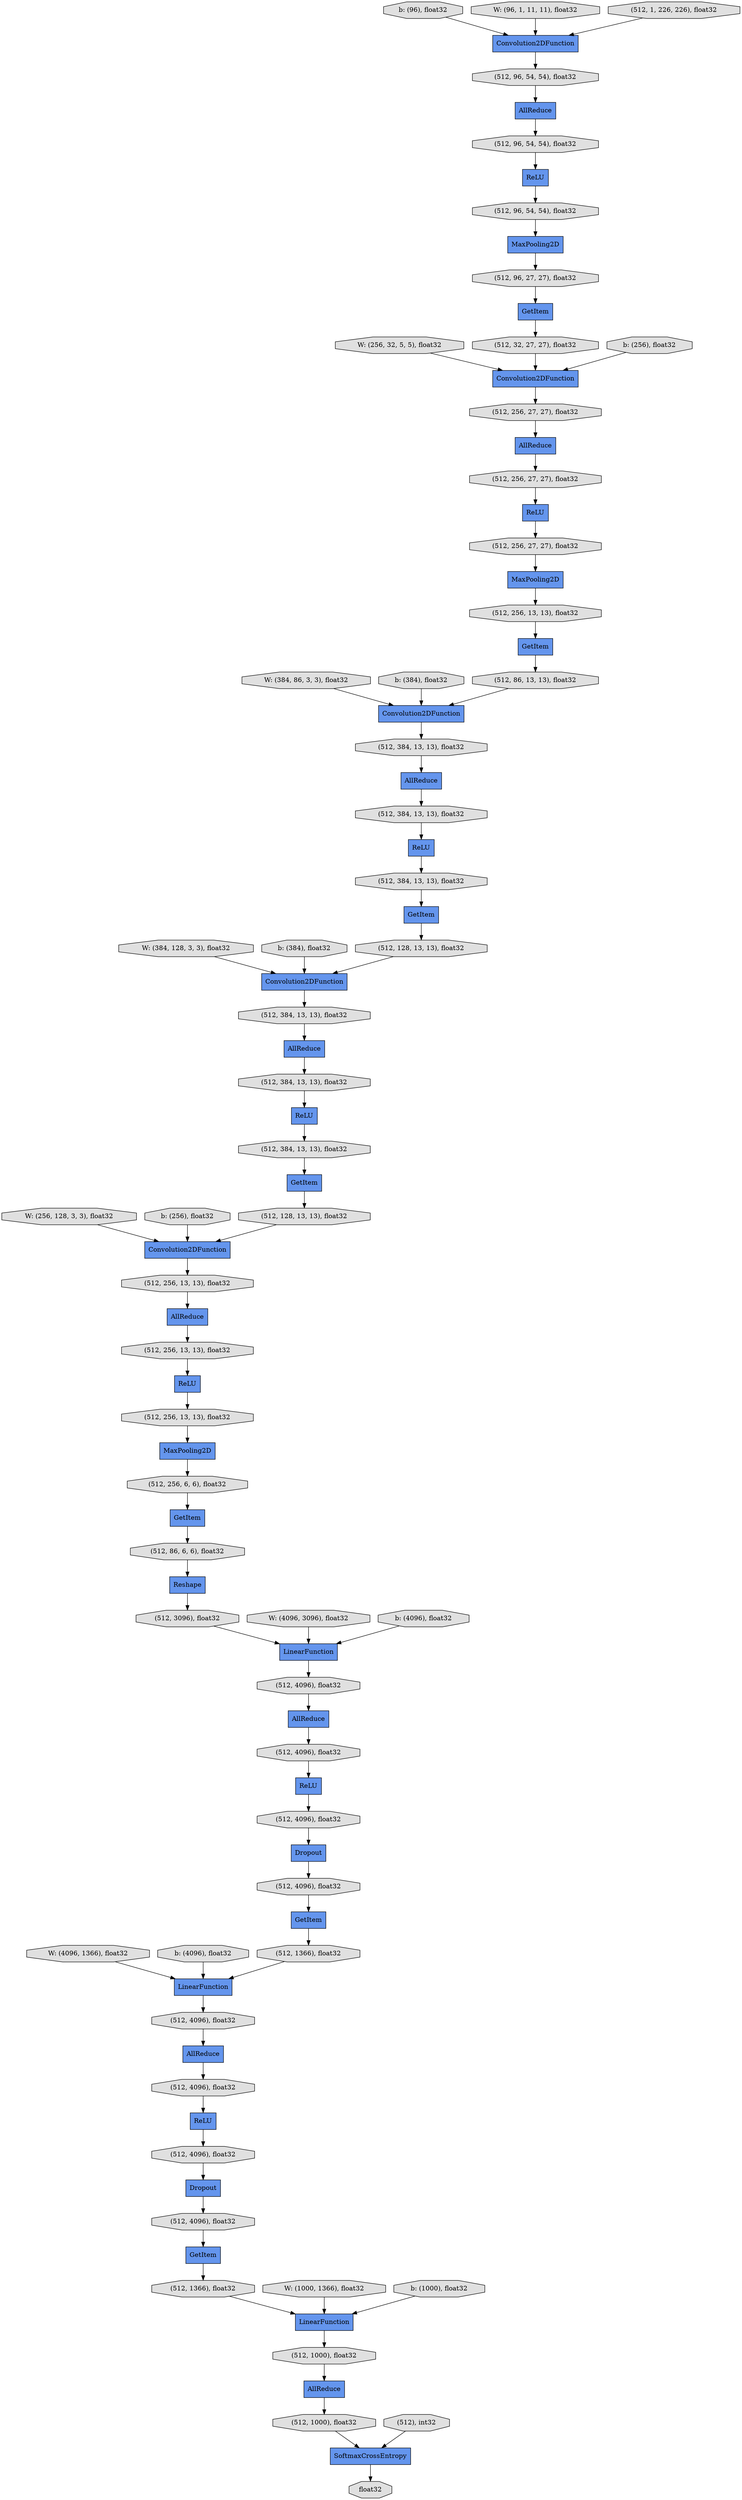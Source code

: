 digraph graphname{rankdir=TB;47071583756368 [label="W: (4096, 1366), float32",shape="octagon",fillcolor="#E0E0E0",style="filled"];47073309024400 [label="MaxPooling2D",shape="record",fillcolor="#6495ED",style="filled"];47073321836880 [label="SoftmaxCrossEntropy",shape="record",fillcolor="#6495ED",style="filled"];47071398494544 [label="b: (96), float32",shape="octagon",fillcolor="#E0E0E0",style="filled"];47071583756688 [label="b: (4096), float32",shape="octagon",fillcolor="#E0E0E0",style="filled"];47073309057552 [label="(512, 1366), float32",shape="octagon",fillcolor="#E0E0E0",style="filled"];47073321894480 [label="MaxPooling2D",shape="record",fillcolor="#6495ED",style="filled"];47073309024912 [label="(512, 256, 13, 13), float32",shape="octagon",fillcolor="#E0E0E0",style="filled"];47073322377872 [label="(512, 256, 27, 27), float32",shape="octagon",fillcolor="#E0E0E0",style="filled"];47071583757008 [label="W: (1000, 1366), float32",shape="octagon",fillcolor="#E0E0E0",style="filled"];47073321992976 [label="Convolution2DFunction",shape="record",fillcolor="#6495ED",style="filled"];47073309025168 [label="AllReduce",shape="record",fillcolor="#6495ED",style="filled"];47071583634320 [label="W: (256, 32, 5, 5), float32",shape="octagon",fillcolor="#E0E0E0",style="filled"];47073321993168 [label="(512, 256, 27, 27), float32",shape="octagon",fillcolor="#E0E0E0",style="filled"];47073321894864 [label="(512, 96, 54, 54), float32",shape="octagon",fillcolor="#E0E0E0",style="filled"];47073321993232 [label="(512, 256, 27, 27), float32",shape="octagon",fillcolor="#E0E0E0",style="filled"];47073322165264 [label="(512, 32, 27, 27), float32",shape="octagon",fillcolor="#E0E0E0",style="filled"];47071583757392 [label="b: (1000), float32",shape="octagon",fillcolor="#E0E0E0",style="filled"];47071392441424 [label="W: (96, 1, 11, 11), float32",shape="octagon",fillcolor="#E0E0E0",style="filled"];47073321895056 [label="ReLU",shape="record",fillcolor="#6495ED",style="filled"];47071612142736 [label="(512, 96, 54, 54), float32",shape="octagon",fillcolor="#E0E0E0",style="filled"];47071583634640 [label="b: (256), float32",shape="octagon",fillcolor="#E0E0E0",style="filled"];47071612142800 [label="MaxPooling2D",shape="record",fillcolor="#6495ED",style="filled"];47073309025680 [label="(512, 4096), float32",shape="octagon",fillcolor="#E0E0E0",style="filled"];47073321952656 [label="(512, 384, 13, 13), float32",shape="octagon",fillcolor="#E0E0E0",style="filled"];47073309025744 [label="ReLU",shape="record",fillcolor="#6495ED",style="filled"];47073321952720 [label="ReLU",shape="record",fillcolor="#6495ED",style="filled"];47073309025808 [label="(512, 256, 6, 6), float32",shape="octagon",fillcolor="#E0E0E0",style="filled"];47071583634960 [label="W: (384, 86, 3, 3), float32",shape="octagon",fillcolor="#E0E0E0",style="filled"];47073309058640 [label="(512), int32",shape="octagon",fillcolor="#E0E0E0",style="filled"];47073309058768 [label="LinearFunction",shape="record",fillcolor="#6495ED",style="filled"];47073309026000 [label="(512, 384, 13, 13), float32",shape="octagon",fillcolor="#E0E0E0",style="filled"];47073309058832 [label="(512, 4096), float32",shape="octagon",fillcolor="#E0E0E0",style="filled"];47073321895696 [label="AllReduce",shape="record",fillcolor="#6495ED",style="filled"];47073309026128 [label="AllReduce",shape="record",fillcolor="#6495ED",style="filled"];47071583635280 [label="b: (384), float32",shape="octagon",fillcolor="#E0E0E0",style="filled"];47073309026192 [label="(512, 4096), float32",shape="octagon",fillcolor="#E0E0E0",style="filled"];47073321953168 [label="AllReduce",shape="record",fillcolor="#6495ED",style="filled"];47073309059024 [label="(512, 1366), float32",shape="octagon",fillcolor="#E0E0E0",style="filled"];47073321814032 [label="GetItem",shape="record",fillcolor="#6495ED",style="filled"];47073321953360 [label="(512, 384, 13, 13), float32",shape="octagon",fillcolor="#E0E0E0",style="filled"];47071612143696 [label="(512, 1, 226, 226), float32",shape="octagon",fillcolor="#E0E0E0",style="filled"];47071583635600 [label="W: (384, 128, 3, 3), float32",shape="octagon",fillcolor="#E0E0E0",style="filled"];47073321896080 [label="(512, 96, 54, 54), float32",shape="octagon",fillcolor="#E0E0E0",style="filled"];47073309026512 [label="(512, 256, 13, 13), float32",shape="octagon",fillcolor="#E0E0E0",style="filled"];47073321953488 [label="Convolution2DFunction",shape="record",fillcolor="#6495ED",style="filled"];47073321896144 [label="(512, 96, 27, 27), float32",shape="octagon",fillcolor="#E0E0E0",style="filled"];47073309026704 [label="GetItem",shape="record",fillcolor="#6495ED",style="filled"];47073309026768 [label="Dropout",shape="record",fillcolor="#6495ED",style="filled"];47071583635920 [label="b: (384), float32",shape="octagon",fillcolor="#E0E0E0",style="filled"];47071612144080 [label="GetItem",shape="record",fillcolor="#6495ED",style="filled"];47073309059600 [label="float32",shape="octagon",fillcolor="#E0E0E0",style="filled"];47073309026960 [label="ReLU",shape="record",fillcolor="#6495ED",style="filled"];47073309059792 [label="(512, 1000), float32",shape="octagon",fillcolor="#E0E0E0",style="filled"];47071583636240 [label="W: (256, 128, 3, 3), float32",shape="octagon",fillcolor="#E0E0E0",style="filled"];47073321995024 [label="(512, 256, 13, 13), float32",shape="octagon",fillcolor="#E0E0E0",style="filled"];47073309027152 [label="(512, 86, 6, 6), float32",shape="octagon",fillcolor="#E0E0E0",style="filled"];47073321995088 [label="AllReduce",shape="record",fillcolor="#6495ED",style="filled"];47073309027216 [label="(512, 3096), float32",shape="octagon",fillcolor="#E0E0E0",style="filled"];47073309027280 [label="Reshape",shape="record",fillcolor="#6495ED",style="filled"];47073309027344 [label="(512, 4096), float32",shape="octagon",fillcolor="#E0E0E0",style="filled"];47073309060176 [label="(512, 1000), float32",shape="octagon",fillcolor="#E0E0E0",style="filled"];47071583636560 [label="b: (256), float32",shape="octagon",fillcolor="#E0E0E0",style="filled"];47073309027472 [label="Dropout",shape="record",fillcolor="#6495ED",style="filled"];47073321995408 [label="ReLU",shape="record",fillcolor="#6495ED",style="filled"];47073309060304 [label="GetItem",shape="record",fillcolor="#6495ED",style="filled"];47073309027536 [label="(512, 4096), float32",shape="octagon",fillcolor="#E0E0E0",style="filled"];47073321995472 [label="(512, 86, 13, 13), float32",shape="octagon",fillcolor="#E0E0E0",style="filled"];47071365713104 [label="AllReduce",shape="record",fillcolor="#6495ED",style="filled"];47071612144912 [label="ReLU",shape="record",fillcolor="#6495ED",style="filled"];47073321995600 [label="AllReduce",shape="record",fillcolor="#6495ED",style="filled"];47071583636880 [label="W: (4096, 3096), float32",shape="octagon",fillcolor="#E0E0E0",style="filled"];47073309027792 [label="GetItem",shape="record",fillcolor="#6495ED",style="filled"];47073309027856 [label="LinearFunction",shape="record",fillcolor="#6495ED",style="filled"];47073309060688 [label="(512, 4096), float32",shape="octagon",fillcolor="#E0E0E0",style="filled"];47073309060816 [label="(512, 4096), float32",shape="octagon",fillcolor="#E0E0E0",style="filled"];47071583637200 [label="b: (4096), float32",shape="octagon",fillcolor="#E0E0E0",style="filled"];47073309028048 [label="(512, 128, 13, 13), float32",shape="octagon",fillcolor="#E0E0E0",style="filled"];47073309028176 [label="(512, 256, 13, 13), float32",shape="octagon",fillcolor="#E0E0E0",style="filled"];47073309061008 [label="(512, 4096), float32",shape="octagon",fillcolor="#E0E0E0",style="filled"];47073309061072 [label="AllReduce",shape="record",fillcolor="#6495ED",style="filled"];47073322038096 [label="ReLU",shape="record",fillcolor="#6495ED",style="filled"];47073322038160 [label="(512, 128, 13, 13), float32",shape="octagon",fillcolor="#E0E0E0",style="filled"];47071392461840 [label="LinearFunction",shape="record",fillcolor="#6495ED",style="filled"];47073322038352 [label="(512, 384, 13, 13), float32",shape="octagon",fillcolor="#E0E0E0",style="filled"];47071386932496 [label="Convolution2DFunction",shape="record",fillcolor="#6495ED",style="filled"];47073322423824 [label="GetItem",shape="record",fillcolor="#6495ED",style="filled"];47073322318160 [label="GetItem",shape="record",fillcolor="#6495ED",style="filled"];47073322424848 [label="(512, 384, 13, 13), float32",shape="octagon",fillcolor="#E0E0E0",style="filled"];47073321868112 [label="Convolution2DFunction",shape="record",fillcolor="#6495ED",style="filled"];47073321868432 [label="Convolution2DFunction",shape="record",fillcolor="#6495ED",style="filled"];47073322426064 [label="(512, 384, 13, 13), float32",shape="octagon",fillcolor="#E0E0E0",style="filled"];47073309025808 -> 47073309026704;47073321814032 -> 47073322038160;47073321894480 -> 47073321995024;47073309058768 -> 47073309060176;47073322165264 -> 47071386932496;47071583634640 -> 47071386932496;47071583636880 -> 47071392461840;47071583635920 -> 47073321992976;47073309060688 -> 47073309025168;47073309059792 -> 47073321836880;47073309025680 -> 47073309027792;47073309027792 -> 47073309059024;47071612142800 -> 47073321896144;47073321836880 -> 47073309059600;47073321993232 -> 47073321895056;47073309024400 -> 47073309025808;47073321995408 -> 47073322424848;47071583757392 -> 47073309058768;47073309025744 -> 47073309060816;47073321992976 -> 47073321952656;47071583634960 -> 47073321868432;47073322377872 -> 47073321895696;47073321952656 -> 47073321995088;47071583636240 -> 47073321953488;47073321868432 -> 47073322038352;47071583637200 -> 47071392461840;47073321953488 -> 47073309026512;47073322423824 -> 47073309028048;47073321995024 -> 47073322318160;47073309060176 -> 47073309061072;47071398494544 -> 47073321868112;47071612144912 -> 47073321894864;47073309059024 -> 47073309027856;47071612144080 -> 47073322165264;47073321896144 -> 47071612144080;47073321993168 -> 47073321894480;47073321995088 -> 47073321953360;47071583635600 -> 47073321992976;47073309026960 -> 47073309026192;47073309026768 -> 47073309058832;47073309061008 -> 47073309025744;47073309028048 -> 47073321953488;47073321895696 -> 47073321993232;47073309027856 -> 47073309060688;47073309028176 -> 47073309024400;47073321895056 -> 47073321993168;47073321868112 -> 47071612142736;47073309027216 -> 47071392461840;47073321896080 -> 47071612144912;47073309058832 -> 47073309060304;47073321995472 -> 47073321868432;47073309061072 -> 47073309059792;47073309060816 -> 47073309026768;47073309027280 -> 47073309027216;47073322426064 -> 47073321995408;47073309027472 -> 47073309025680;47073321952720 -> 47073309028176;47073321953360 -> 47073322038096;47071365713104 -> 47073321896080;47073321995600 -> 47073322426064;47073309060304 -> 47073309057552;47071583757008 -> 47073309058768;47071583634320 -> 47071386932496;47073309057552 -> 47073309058768;47071392461840 -> 47073309027536;47073309025168 -> 47073309061008;47071583636560 -> 47073321953488;47073322038096 -> 47073309026000;47073322424848 -> 47073321814032;47073309026000 -> 47073322423824;47071612142736 -> 47071365713104;47073309024912 -> 47073321952720;47073321894864 -> 47071612142800;47071392441424 -> 47073321868112;47071386932496 -> 47073322377872;47073309026512 -> 47073321953168;47073309026192 -> 47073309027472;47073322038160 -> 47073321992976;47071583635280 -> 47073321868432;47073309058640 -> 47073321836880;47071583756688 -> 47073309027856;47071612143696 -> 47073321868112;47071583756368 -> 47073309027856;47073309026704 -> 47073309027152;47073309027536 -> 47073309026128;47073309026128 -> 47073309027344;47073322038352 -> 47073321995600;47073322318160 -> 47073321995472;47073309027152 -> 47073309027280;47073309027344 -> 47073309026960;47073321953168 -> 47073309024912;}